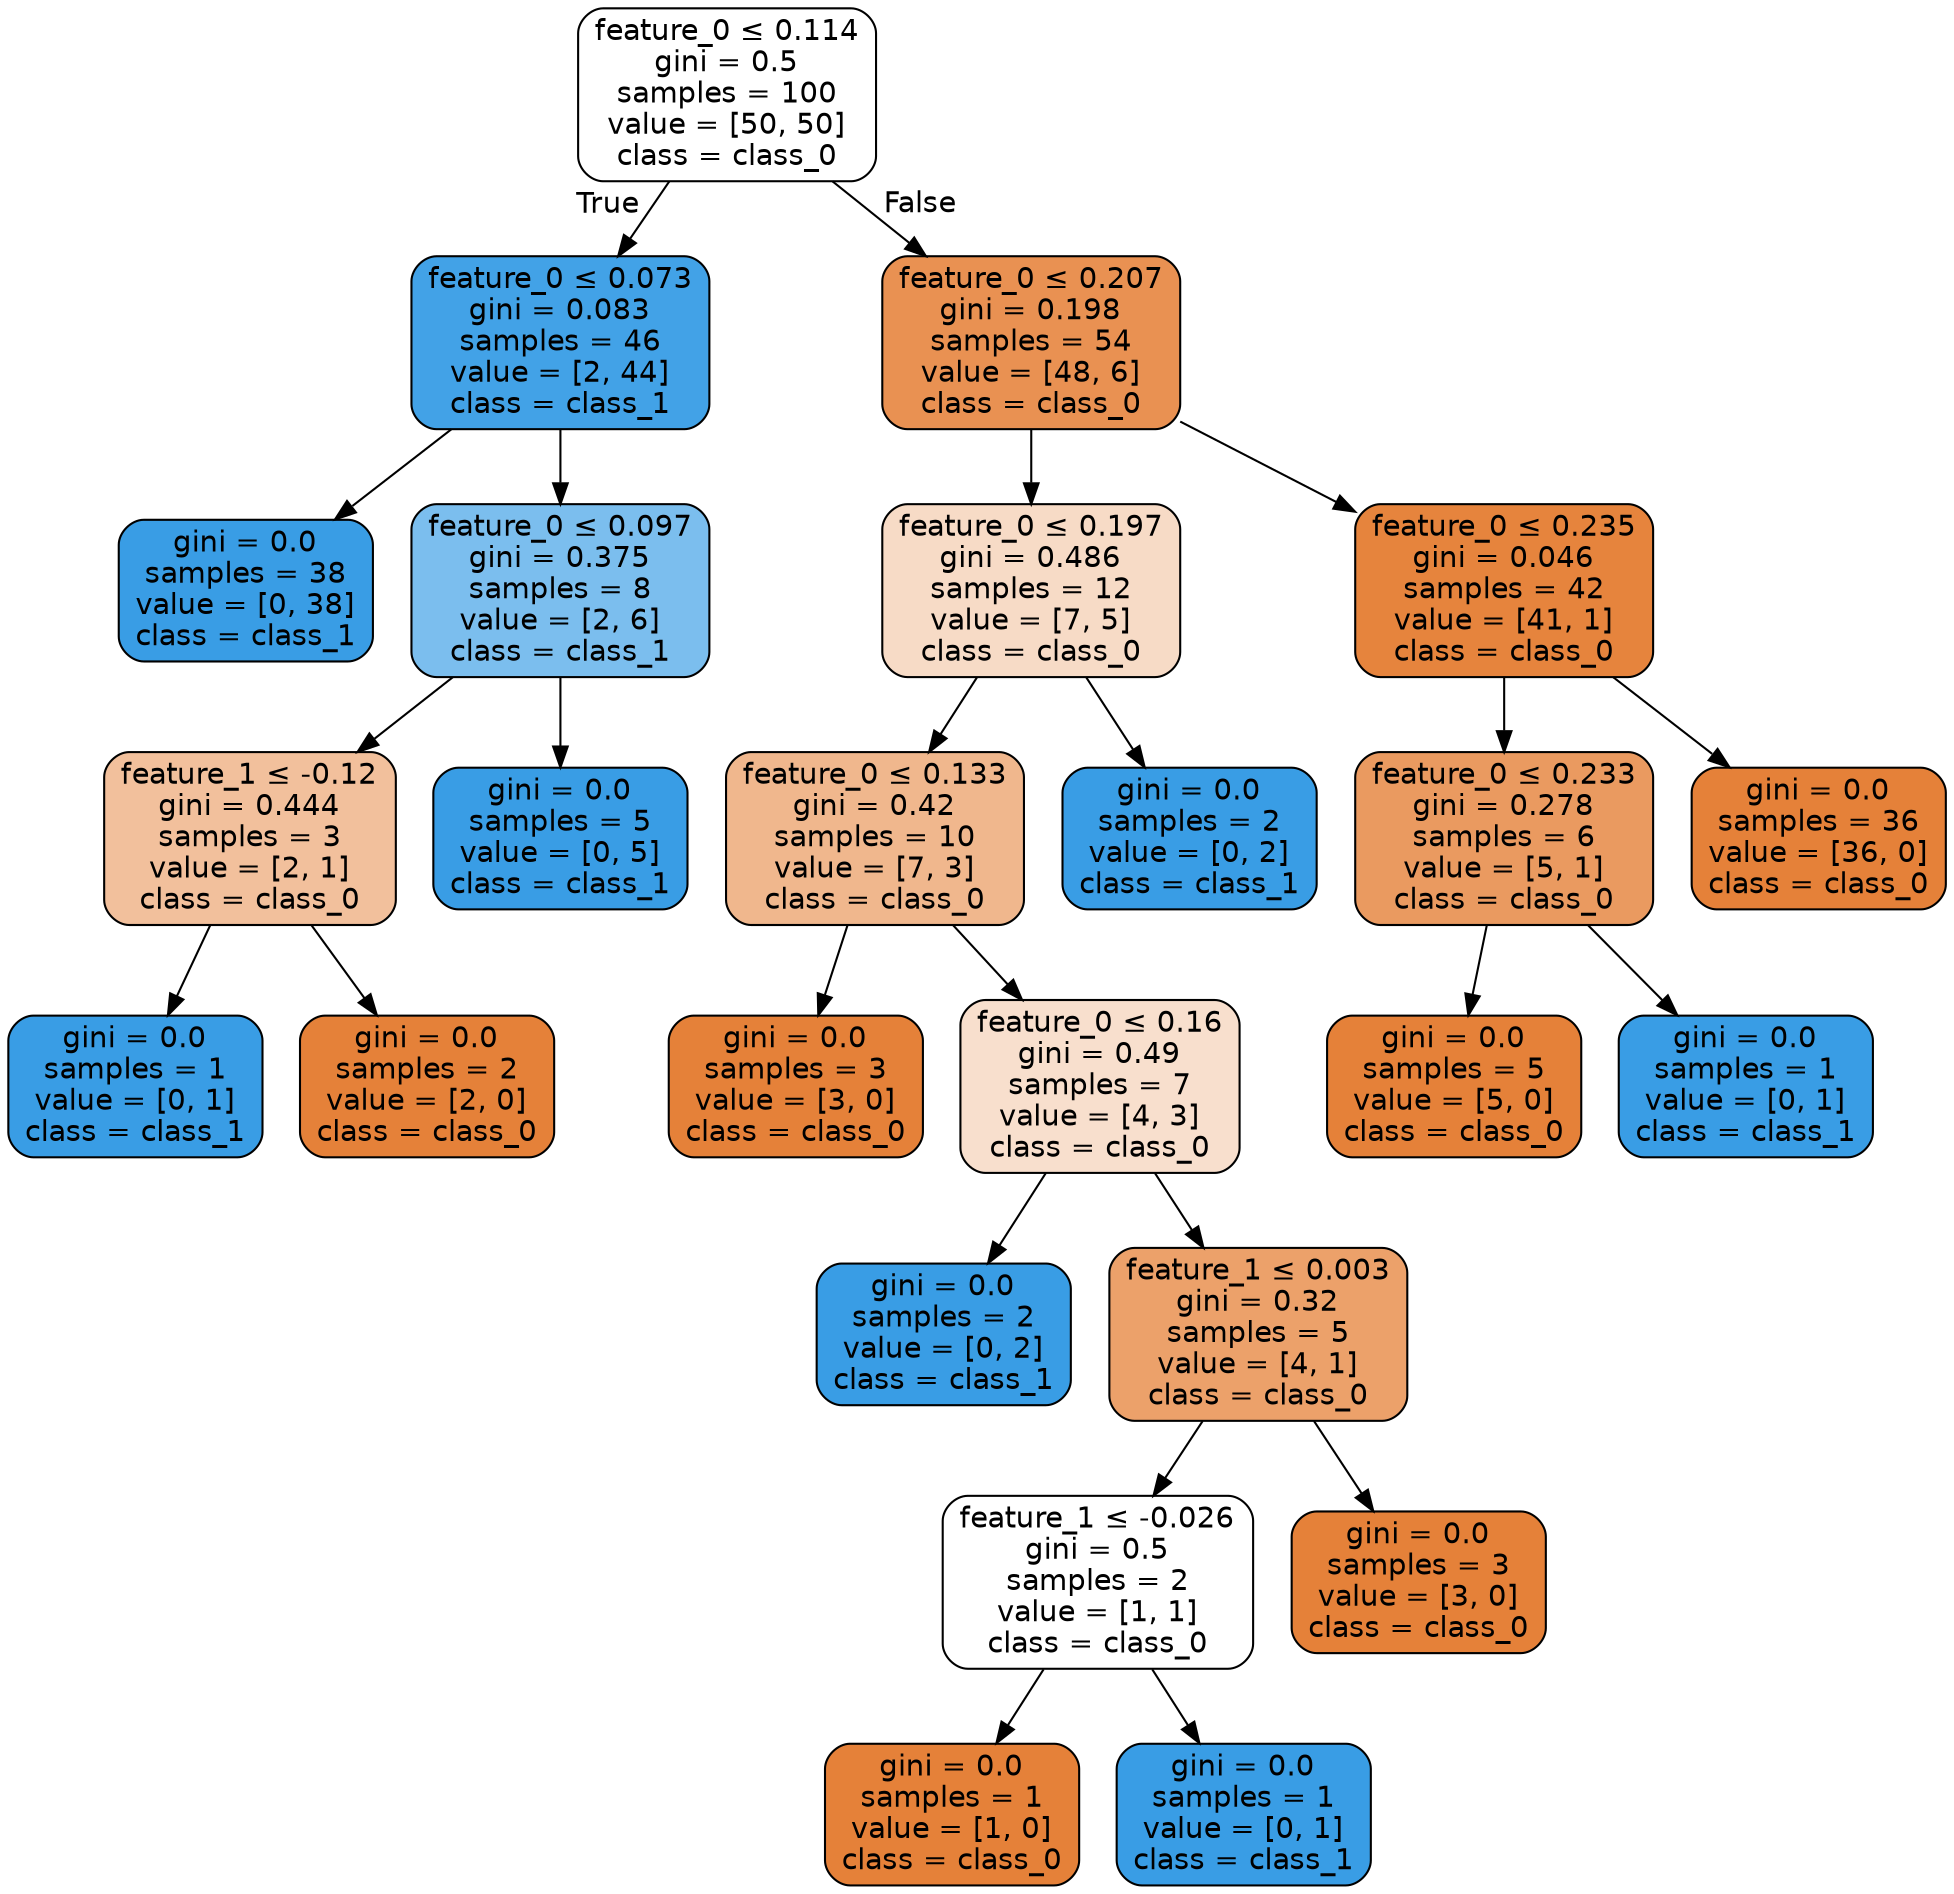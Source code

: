 digraph Tree {
node [shape=box, style="filled, rounded", color="black", fontname=helvetica] ;
edge [fontname=helvetica] ;
0 [label=<feature_0 &le; 0.114<br/>gini = 0.5<br/>samples = 100<br/>value = [50, 50]<br/>class = class_0>, fillcolor="#e5813900"] ;
1 [label=<feature_0 &le; 0.073<br/>gini = 0.083<br/>samples = 46<br/>value = [2, 44]<br/>class = class_1>, fillcolor="#399de5f3"] ;
0 -> 1 [labeldistance=2.5, labelangle=45, headlabel="True"] ;
2 [label=<gini = 0.0<br/>samples = 38<br/>value = [0, 38]<br/>class = class_1>, fillcolor="#399de5ff"] ;
1 -> 2 ;
3 [label=<feature_0 &le; 0.097<br/>gini = 0.375<br/>samples = 8<br/>value = [2, 6]<br/>class = class_1>, fillcolor="#399de5aa"] ;
1 -> 3 ;
4 [label=<feature_1 &le; -0.12<br/>gini = 0.444<br/>samples = 3<br/>value = [2, 1]<br/>class = class_0>, fillcolor="#e581397f"] ;
3 -> 4 ;
5 [label=<gini = 0.0<br/>samples = 1<br/>value = [0, 1]<br/>class = class_1>, fillcolor="#399de5ff"] ;
4 -> 5 ;
6 [label=<gini = 0.0<br/>samples = 2<br/>value = [2, 0]<br/>class = class_0>, fillcolor="#e58139ff"] ;
4 -> 6 ;
7 [label=<gini = 0.0<br/>samples = 5<br/>value = [0, 5]<br/>class = class_1>, fillcolor="#399de5ff"] ;
3 -> 7 ;
8 [label=<feature_0 &le; 0.207<br/>gini = 0.198<br/>samples = 54<br/>value = [48, 6]<br/>class = class_0>, fillcolor="#e58139df"] ;
0 -> 8 [labeldistance=2.5, labelangle=-45, headlabel="False"] ;
9 [label=<feature_0 &le; 0.197<br/>gini = 0.486<br/>samples = 12<br/>value = [7, 5]<br/>class = class_0>, fillcolor="#e5813949"] ;
8 -> 9 ;
10 [label=<feature_0 &le; 0.133<br/>gini = 0.42<br/>samples = 10<br/>value = [7, 3]<br/>class = class_0>, fillcolor="#e5813992"] ;
9 -> 10 ;
11 [label=<gini = 0.0<br/>samples = 3<br/>value = [3, 0]<br/>class = class_0>, fillcolor="#e58139ff"] ;
10 -> 11 ;
12 [label=<feature_0 &le; 0.16<br/>gini = 0.49<br/>samples = 7<br/>value = [4, 3]<br/>class = class_0>, fillcolor="#e5813940"] ;
10 -> 12 ;
13 [label=<gini = 0.0<br/>samples = 2<br/>value = [0, 2]<br/>class = class_1>, fillcolor="#399de5ff"] ;
12 -> 13 ;
14 [label=<feature_1 &le; 0.003<br/>gini = 0.32<br/>samples = 5<br/>value = [4, 1]<br/>class = class_0>, fillcolor="#e58139bf"] ;
12 -> 14 ;
15 [label=<feature_1 &le; -0.026<br/>gini = 0.5<br/>samples = 2<br/>value = [1, 1]<br/>class = class_0>, fillcolor="#e5813900"] ;
14 -> 15 ;
16 [label=<gini = 0.0<br/>samples = 1<br/>value = [1, 0]<br/>class = class_0>, fillcolor="#e58139ff"] ;
15 -> 16 ;
17 [label=<gini = 0.0<br/>samples = 1<br/>value = [0, 1]<br/>class = class_1>, fillcolor="#399de5ff"] ;
15 -> 17 ;
18 [label=<gini = 0.0<br/>samples = 3<br/>value = [3, 0]<br/>class = class_0>, fillcolor="#e58139ff"] ;
14 -> 18 ;
19 [label=<gini = 0.0<br/>samples = 2<br/>value = [0, 2]<br/>class = class_1>, fillcolor="#399de5ff"] ;
9 -> 19 ;
20 [label=<feature_0 &le; 0.235<br/>gini = 0.046<br/>samples = 42<br/>value = [41, 1]<br/>class = class_0>, fillcolor="#e58139f9"] ;
8 -> 20 ;
21 [label=<feature_0 &le; 0.233<br/>gini = 0.278<br/>samples = 6<br/>value = [5, 1]<br/>class = class_0>, fillcolor="#e58139cc"] ;
20 -> 21 ;
22 [label=<gini = 0.0<br/>samples = 5<br/>value = [5, 0]<br/>class = class_0>, fillcolor="#e58139ff"] ;
21 -> 22 ;
23 [label=<gini = 0.0<br/>samples = 1<br/>value = [0, 1]<br/>class = class_1>, fillcolor="#399de5ff"] ;
21 -> 23 ;
24 [label=<gini = 0.0<br/>samples = 36<br/>value = [36, 0]<br/>class = class_0>, fillcolor="#e58139ff"] ;
20 -> 24 ;
}
